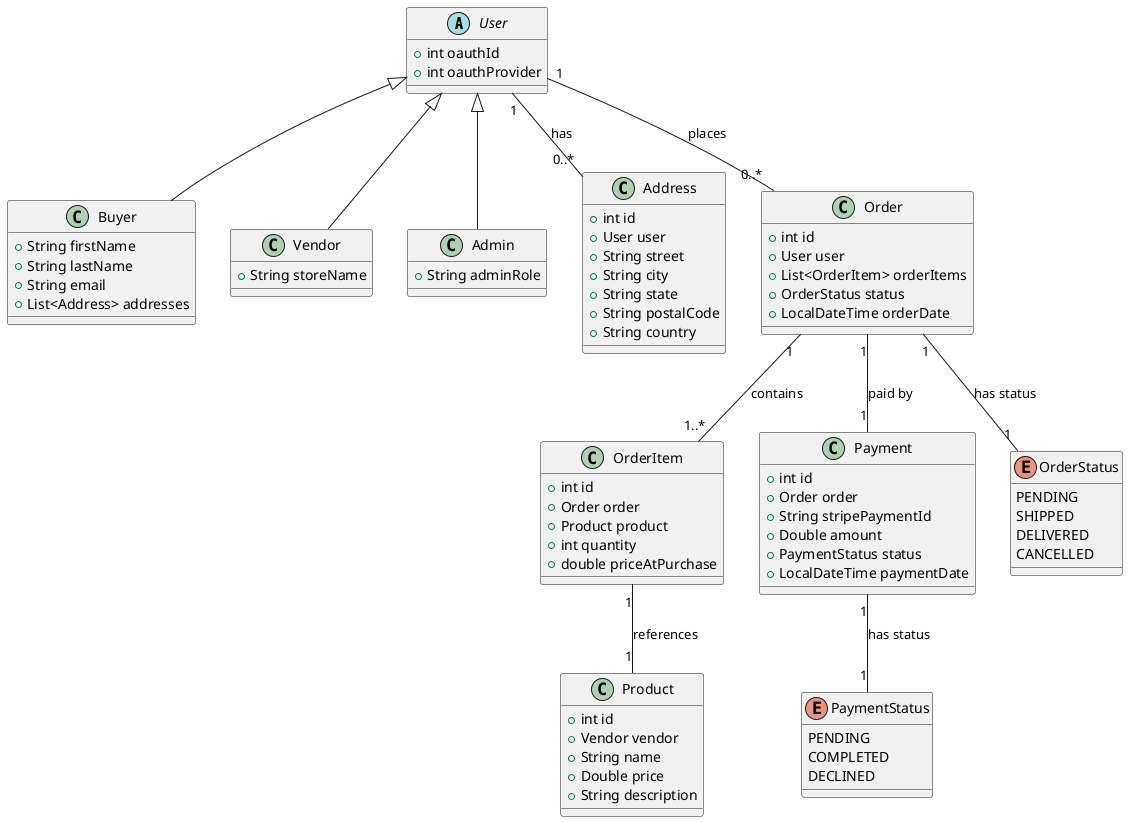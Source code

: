 @startuml entities
' Define entities
abstract class User {
    + int oauthId
    + int oauthProvider
}

class Buyer extends User {
    + String firstName
    + String lastName
    + String email
    + List<Address> addresses
}

class Vendor extends User {
    + String storeName
}

class Admin extends User {
    + String adminRole
}

class Address {
    + int id
    + User user
    + String street
    + String city
    + String state
    + String postalCode
    + String country
}

class Product {
    + int id
    + Vendor vendor
    + String name
    + Double price
    + String description
}

class Order {
    + int id
    + User user
    + List<OrderItem> orderItems
    + OrderStatus status
    + LocalDateTime orderDate
}

class OrderItem {
    + int id
    + Order order
    + Product product
    + int quantity
    + double priceAtPurchase
}

class Payment {
    + int id
    + Order order
    + String stripePaymentId
    + Double amount
    + PaymentStatus status
    + LocalDateTime paymentDate
}

' Define enums

enum OrderStatus {
    PENDING
    SHIPPED
    DELIVERED
    CANCELLED
}

enum PaymentStatus {
    PENDING
    COMPLETED
    DECLINED
}

' Define relationships

User "1" -- "0..*" Address : has
User "1" -- "0..*" Order : places
Order "1" -- "1..*" OrderItem : contains
OrderItem "1" -- "1" Product : references
Order "1" -- "1" Payment : paid by

' Relationships between enums and entities
Order "1" -- "1" OrderStatus : has status
Payment "1" -- "1" PaymentStatus : has status

@enduml